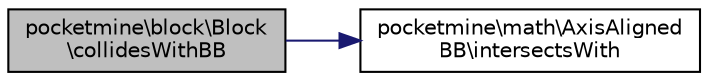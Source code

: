 digraph "pocketmine\block\Block\collidesWithBB"
{
 // INTERACTIVE_SVG=YES
 // LATEX_PDF_SIZE
  edge [fontname="Helvetica",fontsize="10",labelfontname="Helvetica",labelfontsize="10"];
  node [fontname="Helvetica",fontsize="10",shape=record];
  rankdir="LR";
  Node1 [label="pocketmine\\block\\Block\l\\collidesWithBB",height=0.2,width=0.4,color="black", fillcolor="grey75", style="filled", fontcolor="black",tooltip=" "];
  Node1 -> Node2 [color="midnightblue",fontsize="10",style="solid",fontname="Helvetica"];
  Node2 [label="pocketmine\\math\\AxisAligned\lBB\\intersectsWith",height=0.2,width=0.4,color="black", fillcolor="white", style="filled",URL="$dd/d16/classpocketmine_1_1math_1_1_axis_aligned_b_b.html#a7d936ccfe6c544f1fefb0c66ed5e4ec3",tooltip=" "];
}
